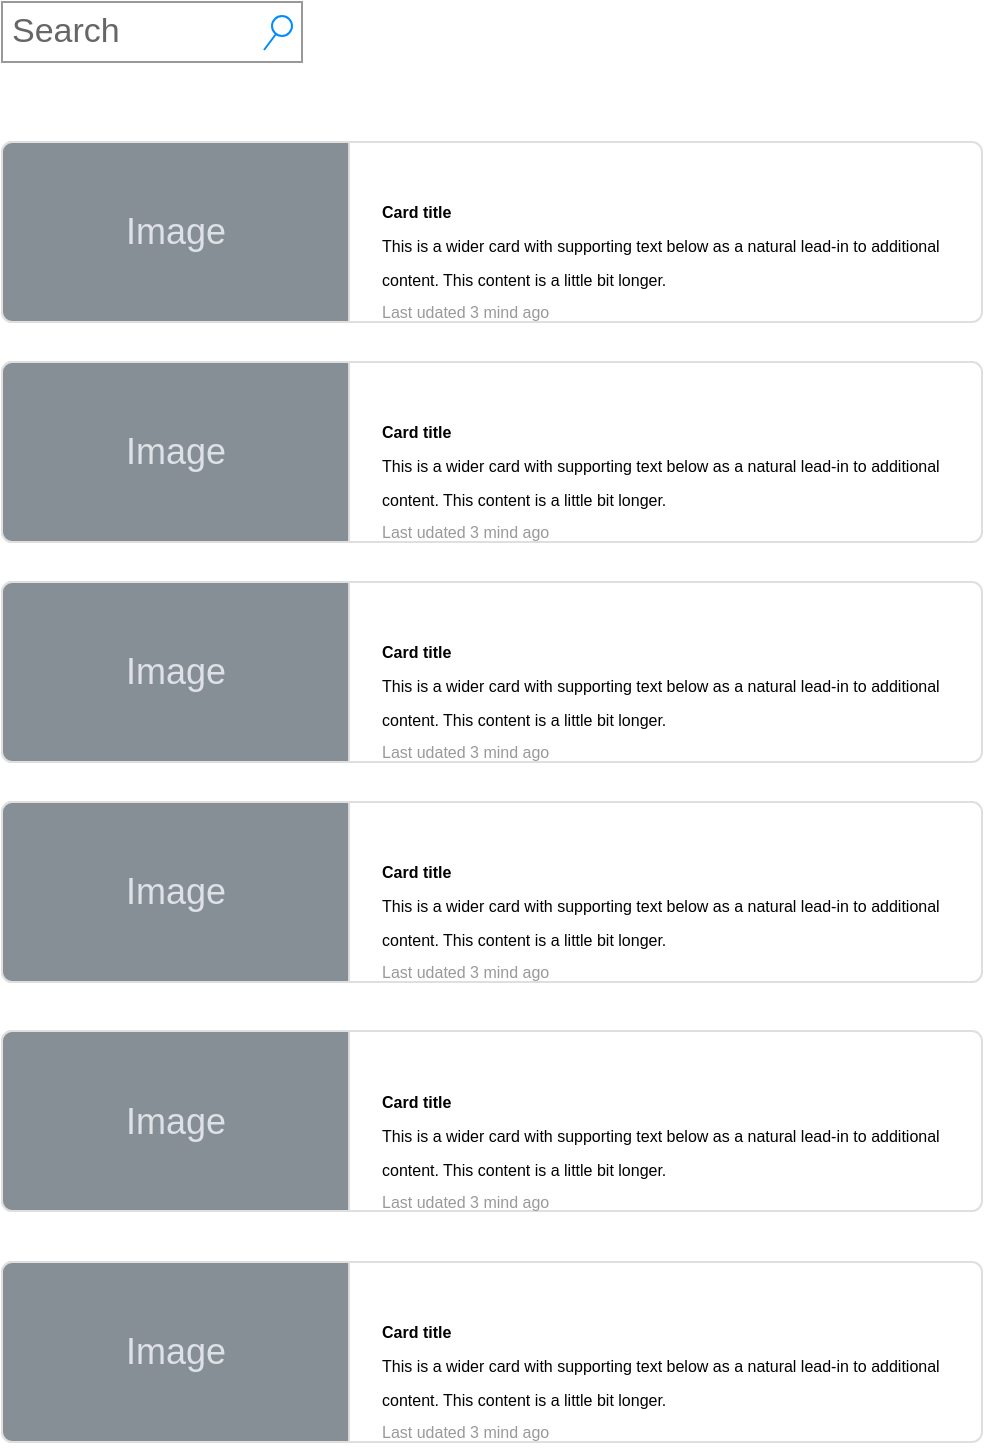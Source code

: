 <mxfile>
    <diagram id="q9hm_vXYIbsHtPNyg-fq" name="Page-1">
        <mxGraphModel dx="1204" dy="830" grid="1" gridSize="10" guides="1" tooltips="1" connect="1" arrows="1" fold="1" page="1" pageScale="1" pageWidth="827" pageHeight="1169" math="0" shadow="0">
            <root>
                <mxCell id="0"/>
                <mxCell id="1" parent="0"/>
                <mxCell id="18" value="&lt;font style=&quot;font-size: 8px&quot;&gt;&lt;b&gt;&lt;font style=&quot;font-size: 8px&quot;&gt;Card title&lt;/font&gt;&lt;/b&gt;&lt;br&gt;This is a wider card with supporting text below as a natural lead-in to additional content. This content is a little bit longer.&lt;br&gt;&lt;font style=&quot;font-size: 8px&quot; color=&quot;#999999&quot;&gt;Last udated 3 mind ago&lt;/font&gt;&lt;/font&gt;" style="html=1;shadow=0;dashed=0;shape=mxgraph.bootstrap.rrect;rSize=5;strokeColor=#DFDFDF;html=1;whiteSpace=wrap;fillColor=#ffffff;fontColor=#000000;verticalAlign=top;align=left;spacing=20;fontSize=14;spacingLeft=170;" vertex="1" parent="1">
                    <mxGeometry x="110" y="140" width="490" height="90" as="geometry"/>
                </mxCell>
                <mxCell id="19" value="Image" style="html=1;shadow=0;dashed=0;shape=mxgraph.bootstrap.leftButton;rSize=5;perimeter=none;whiteSpace=wrap;fillColor=#868E96;strokeColor=#DFDFDF;fontColor=#DEE2E6;resizeWidth=1;fontSize=18;" vertex="1" parent="18">
                    <mxGeometry width="173.55" height="90" relative="1" as="geometry"/>
                </mxCell>
                <mxCell id="20" value="Search" style="strokeWidth=1;shadow=0;dashed=0;align=center;html=1;shape=mxgraph.mockup.forms.searchBox;strokeColor=#999999;mainText=;strokeColor2=#008cff;fontColor=#666666;fontSize=17;align=left;spacingLeft=3;" vertex="1" parent="1">
                    <mxGeometry x="110" y="70" width="150" height="30" as="geometry"/>
                </mxCell>
                <mxCell id="27" value="&lt;font style=&quot;font-size: 8px&quot;&gt;&lt;b&gt;&lt;font style=&quot;font-size: 8px&quot;&gt;Card title&lt;/font&gt;&lt;/b&gt;&lt;br&gt;This is a wider card with supporting text below as a natural lead-in to additional content. This content is a little bit longer.&lt;br&gt;&lt;font style=&quot;font-size: 8px&quot; color=&quot;#999999&quot;&gt;Last udated 3 mind ago&lt;/font&gt;&lt;/font&gt;" style="html=1;shadow=0;dashed=0;shape=mxgraph.bootstrap.rrect;rSize=5;strokeColor=#DFDFDF;html=1;whiteSpace=wrap;fillColor=#ffffff;fontColor=#000000;verticalAlign=top;align=left;spacing=20;fontSize=14;spacingLeft=170;" vertex="1" parent="1">
                    <mxGeometry x="110" y="250" width="490" height="90" as="geometry"/>
                </mxCell>
                <mxCell id="28" value="Image" style="html=1;shadow=0;dashed=0;shape=mxgraph.bootstrap.leftButton;rSize=5;perimeter=none;whiteSpace=wrap;fillColor=#868E96;strokeColor=#DFDFDF;fontColor=#DEE2E6;resizeWidth=1;fontSize=18;" vertex="1" parent="27">
                    <mxGeometry width="173.55" height="90" relative="1" as="geometry"/>
                </mxCell>
                <mxCell id="29" value="&lt;font style=&quot;font-size: 8px&quot;&gt;&lt;b&gt;&lt;font style=&quot;font-size: 8px&quot;&gt;Card title&lt;/font&gt;&lt;/b&gt;&lt;br&gt;This is a wider card with supporting text below as a natural lead-in to additional content. This content is a little bit longer.&lt;br&gt;&lt;font style=&quot;font-size: 8px&quot; color=&quot;#999999&quot;&gt;Last udated 3 mind ago&lt;/font&gt;&lt;/font&gt;" style="html=1;shadow=0;dashed=0;shape=mxgraph.bootstrap.rrect;rSize=5;strokeColor=#DFDFDF;html=1;whiteSpace=wrap;fillColor=#ffffff;fontColor=#000000;verticalAlign=top;align=left;spacing=20;fontSize=14;spacingLeft=170;" vertex="1" parent="1">
                    <mxGeometry x="110" y="584.5" width="490" height="90" as="geometry"/>
                </mxCell>
                <mxCell id="30" value="Image" style="html=1;shadow=0;dashed=0;shape=mxgraph.bootstrap.leftButton;rSize=5;perimeter=none;whiteSpace=wrap;fillColor=#868E96;strokeColor=#DFDFDF;fontColor=#DEE2E6;resizeWidth=1;fontSize=18;" vertex="1" parent="29">
                    <mxGeometry width="173.55" height="90" relative="1" as="geometry"/>
                </mxCell>
                <mxCell id="21" value="&lt;font style=&quot;font-size: 8px&quot;&gt;&lt;b&gt;&lt;font style=&quot;font-size: 8px&quot;&gt;Card title&lt;/font&gt;&lt;/b&gt;&lt;br&gt;This is a wider card with supporting text below as a natural lead-in to additional content. This content is a little bit longer.&lt;br&gt;&lt;font style=&quot;font-size: 8px&quot; color=&quot;#999999&quot;&gt;Last udated 3 mind ago&lt;/font&gt;&lt;/font&gt;" style="html=1;shadow=0;dashed=0;shape=mxgraph.bootstrap.rrect;rSize=5;strokeColor=#DFDFDF;html=1;whiteSpace=wrap;fillColor=#ffffff;fontColor=#000000;verticalAlign=top;align=left;spacing=20;fontSize=14;spacingLeft=170;" vertex="1" parent="1">
                    <mxGeometry x="110" y="360" width="490" height="90" as="geometry"/>
                </mxCell>
                <mxCell id="22" value="Image" style="html=1;shadow=0;dashed=0;shape=mxgraph.bootstrap.leftButton;rSize=5;perimeter=none;whiteSpace=wrap;fillColor=#868E96;strokeColor=#DFDFDF;fontColor=#DEE2E6;resizeWidth=1;fontSize=18;" vertex="1" parent="21">
                    <mxGeometry width="173.55" height="90" relative="1" as="geometry"/>
                </mxCell>
                <mxCell id="23" value="&lt;font style=&quot;font-size: 8px&quot;&gt;&lt;b&gt;&lt;font style=&quot;font-size: 8px&quot;&gt;Card title&lt;/font&gt;&lt;/b&gt;&lt;br&gt;This is a wider card with supporting text below as a natural lead-in to additional content. This content is a little bit longer.&lt;br&gt;&lt;font style=&quot;font-size: 8px&quot; color=&quot;#999999&quot;&gt;Last udated 3 mind ago&lt;/font&gt;&lt;/font&gt;" style="html=1;shadow=0;dashed=0;shape=mxgraph.bootstrap.rrect;rSize=5;strokeColor=#DFDFDF;html=1;whiteSpace=wrap;fillColor=#ffffff;fontColor=#000000;verticalAlign=top;align=left;spacing=20;fontSize=14;spacingLeft=170;" vertex="1" parent="1">
                    <mxGeometry x="110" y="470" width="490" height="90" as="geometry"/>
                </mxCell>
                <mxCell id="24" value="Image" style="html=1;shadow=0;dashed=0;shape=mxgraph.bootstrap.leftButton;rSize=5;perimeter=none;whiteSpace=wrap;fillColor=#868E96;strokeColor=#DFDFDF;fontColor=#DEE2E6;resizeWidth=1;fontSize=18;" vertex="1" parent="23">
                    <mxGeometry width="173.55" height="90" relative="1" as="geometry"/>
                </mxCell>
                <mxCell id="25" value="&lt;font style=&quot;font-size: 8px&quot;&gt;&lt;b&gt;&lt;font style=&quot;font-size: 8px&quot;&gt;Card title&lt;/font&gt;&lt;/b&gt;&lt;br&gt;This is a wider card with supporting text below as a natural lead-in to additional content. This content is a little bit longer.&lt;br&gt;&lt;font style=&quot;font-size: 8px&quot; color=&quot;#999999&quot;&gt;Last udated 3 mind ago&lt;/font&gt;&lt;/font&gt;" style="html=1;shadow=0;dashed=0;shape=mxgraph.bootstrap.rrect;rSize=5;strokeColor=#DFDFDF;html=1;whiteSpace=wrap;fillColor=#ffffff;fontColor=#000000;verticalAlign=top;align=left;spacing=20;fontSize=14;spacingLeft=170;" vertex="1" parent="1">
                    <mxGeometry x="110" y="700" width="490" height="90" as="geometry"/>
                </mxCell>
                <mxCell id="26" value="Image" style="html=1;shadow=0;dashed=0;shape=mxgraph.bootstrap.leftButton;rSize=5;perimeter=none;whiteSpace=wrap;fillColor=#868E96;strokeColor=#DFDFDF;fontColor=#DEE2E6;resizeWidth=1;fontSize=18;" vertex="1" parent="25">
                    <mxGeometry width="173.55" height="90" relative="1" as="geometry"/>
                </mxCell>
            </root>
        </mxGraphModel>
    </diagram>
</mxfile>